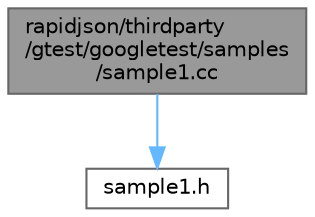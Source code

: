 digraph "rapidjson/thirdparty/gtest/googletest/samples/sample1.cc"
{
 // LATEX_PDF_SIZE
  bgcolor="transparent";
  edge [fontname=Helvetica,fontsize=10,labelfontname=Helvetica,labelfontsize=10];
  node [fontname=Helvetica,fontsize=10,shape=box,height=0.2,width=0.4];
  Node1 [id="Node000001",label="rapidjson/thirdparty\l/gtest/googletest/samples\l/sample1.cc",height=0.2,width=0.4,color="gray40", fillcolor="grey60", style="filled", fontcolor="black",tooltip=" "];
  Node1 -> Node2 [id="edge1_Node000001_Node000002",color="steelblue1",style="solid",tooltip=" "];
  Node2 [id="Node000002",label="sample1.h",height=0.2,width=0.4,color="grey40", fillcolor="white", style="filled",URL="$sample1_8h.html",tooltip=" "];
}
